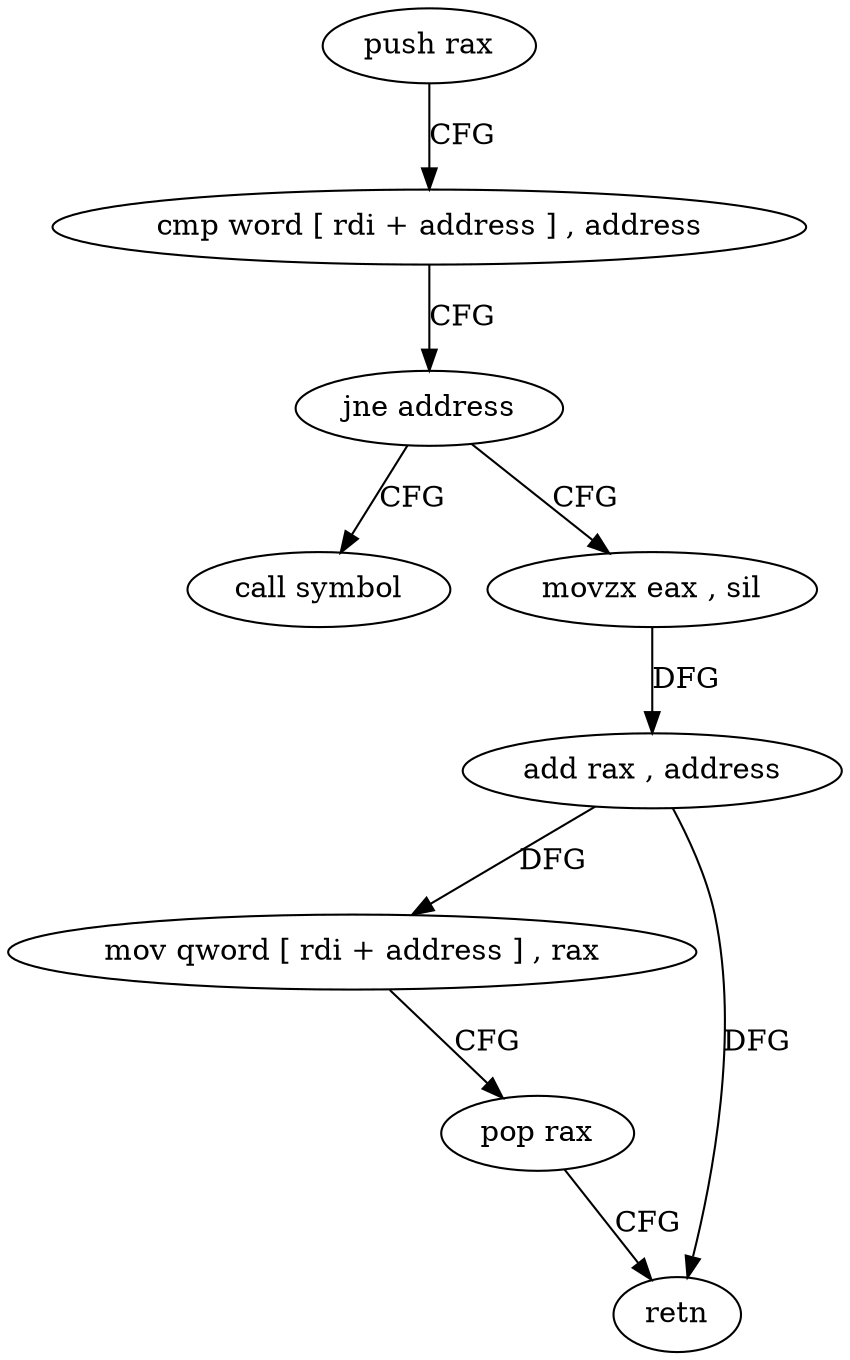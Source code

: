 digraph "func" {
"4209440" [label = "push rax" ]
"4209441" [label = "cmp word [ rdi + address ] , address" ]
"4209446" [label = "jne address" ]
"4209465" [label = "call symbol" ]
"4209448" [label = "movzx eax , sil" ]
"4209452" [label = "add rax , address" ]
"4209456" [label = "mov qword [ rdi + address ] , rax" ]
"4209463" [label = "pop rax" ]
"4209464" [label = "retn" ]
"4209440" -> "4209441" [ label = "CFG" ]
"4209441" -> "4209446" [ label = "CFG" ]
"4209446" -> "4209465" [ label = "CFG" ]
"4209446" -> "4209448" [ label = "CFG" ]
"4209448" -> "4209452" [ label = "DFG" ]
"4209452" -> "4209456" [ label = "DFG" ]
"4209452" -> "4209464" [ label = "DFG" ]
"4209456" -> "4209463" [ label = "CFG" ]
"4209463" -> "4209464" [ label = "CFG" ]
}
